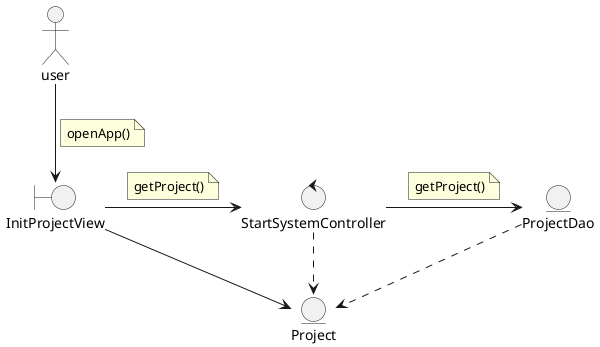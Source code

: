 @startuml

actor user

boundary InitProjectView
control StartSystemController

entity Project
entity ProjectDao

user --> InitProjectView
    note on link
        openApp()
    end note
InitProjectView -right-> StartSystemController
    note on link
        getProject()
    end note
StartSystemController -right-> ProjectDao
    note on link
        getProject()
    end note

InitProjectView -down-> Project
StartSystemController .down.> Project
ProjectDao ..> Project
@enduml
